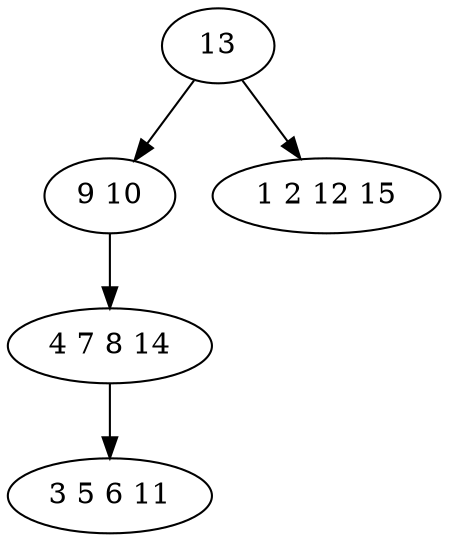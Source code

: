 digraph true_tree {
	"0" -> "1"
	"0" -> "2"
	"1" -> "3"
	"3" -> "4"
	"0" [label="13"];
	"1" [label="9 10"];
	"2" [label="1 2 12 15"];
	"3" [label="4 7 8 14"];
	"4" [label="3 5 6 11"];
}
